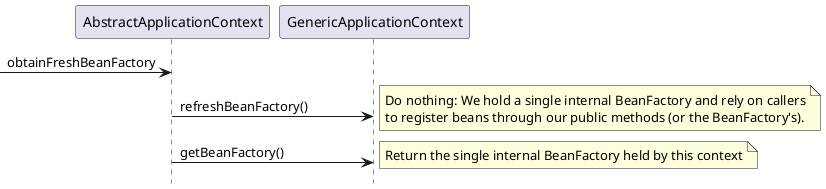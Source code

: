 @startuml
hide footbox

[-> AbstractApplicationContext: obtainFreshBeanFactory

AbstractApplicationContext -> GenericApplicationContext: refreshBeanFactory()
note right: Do nothing: We hold a single internal BeanFactory and rely on callers\nto register beans through our public methods (or the BeanFactory's).

AbstractApplicationContext -> GenericApplicationContext: getBeanFactory()
note right: Return the single internal BeanFactory held by this context

@enduml